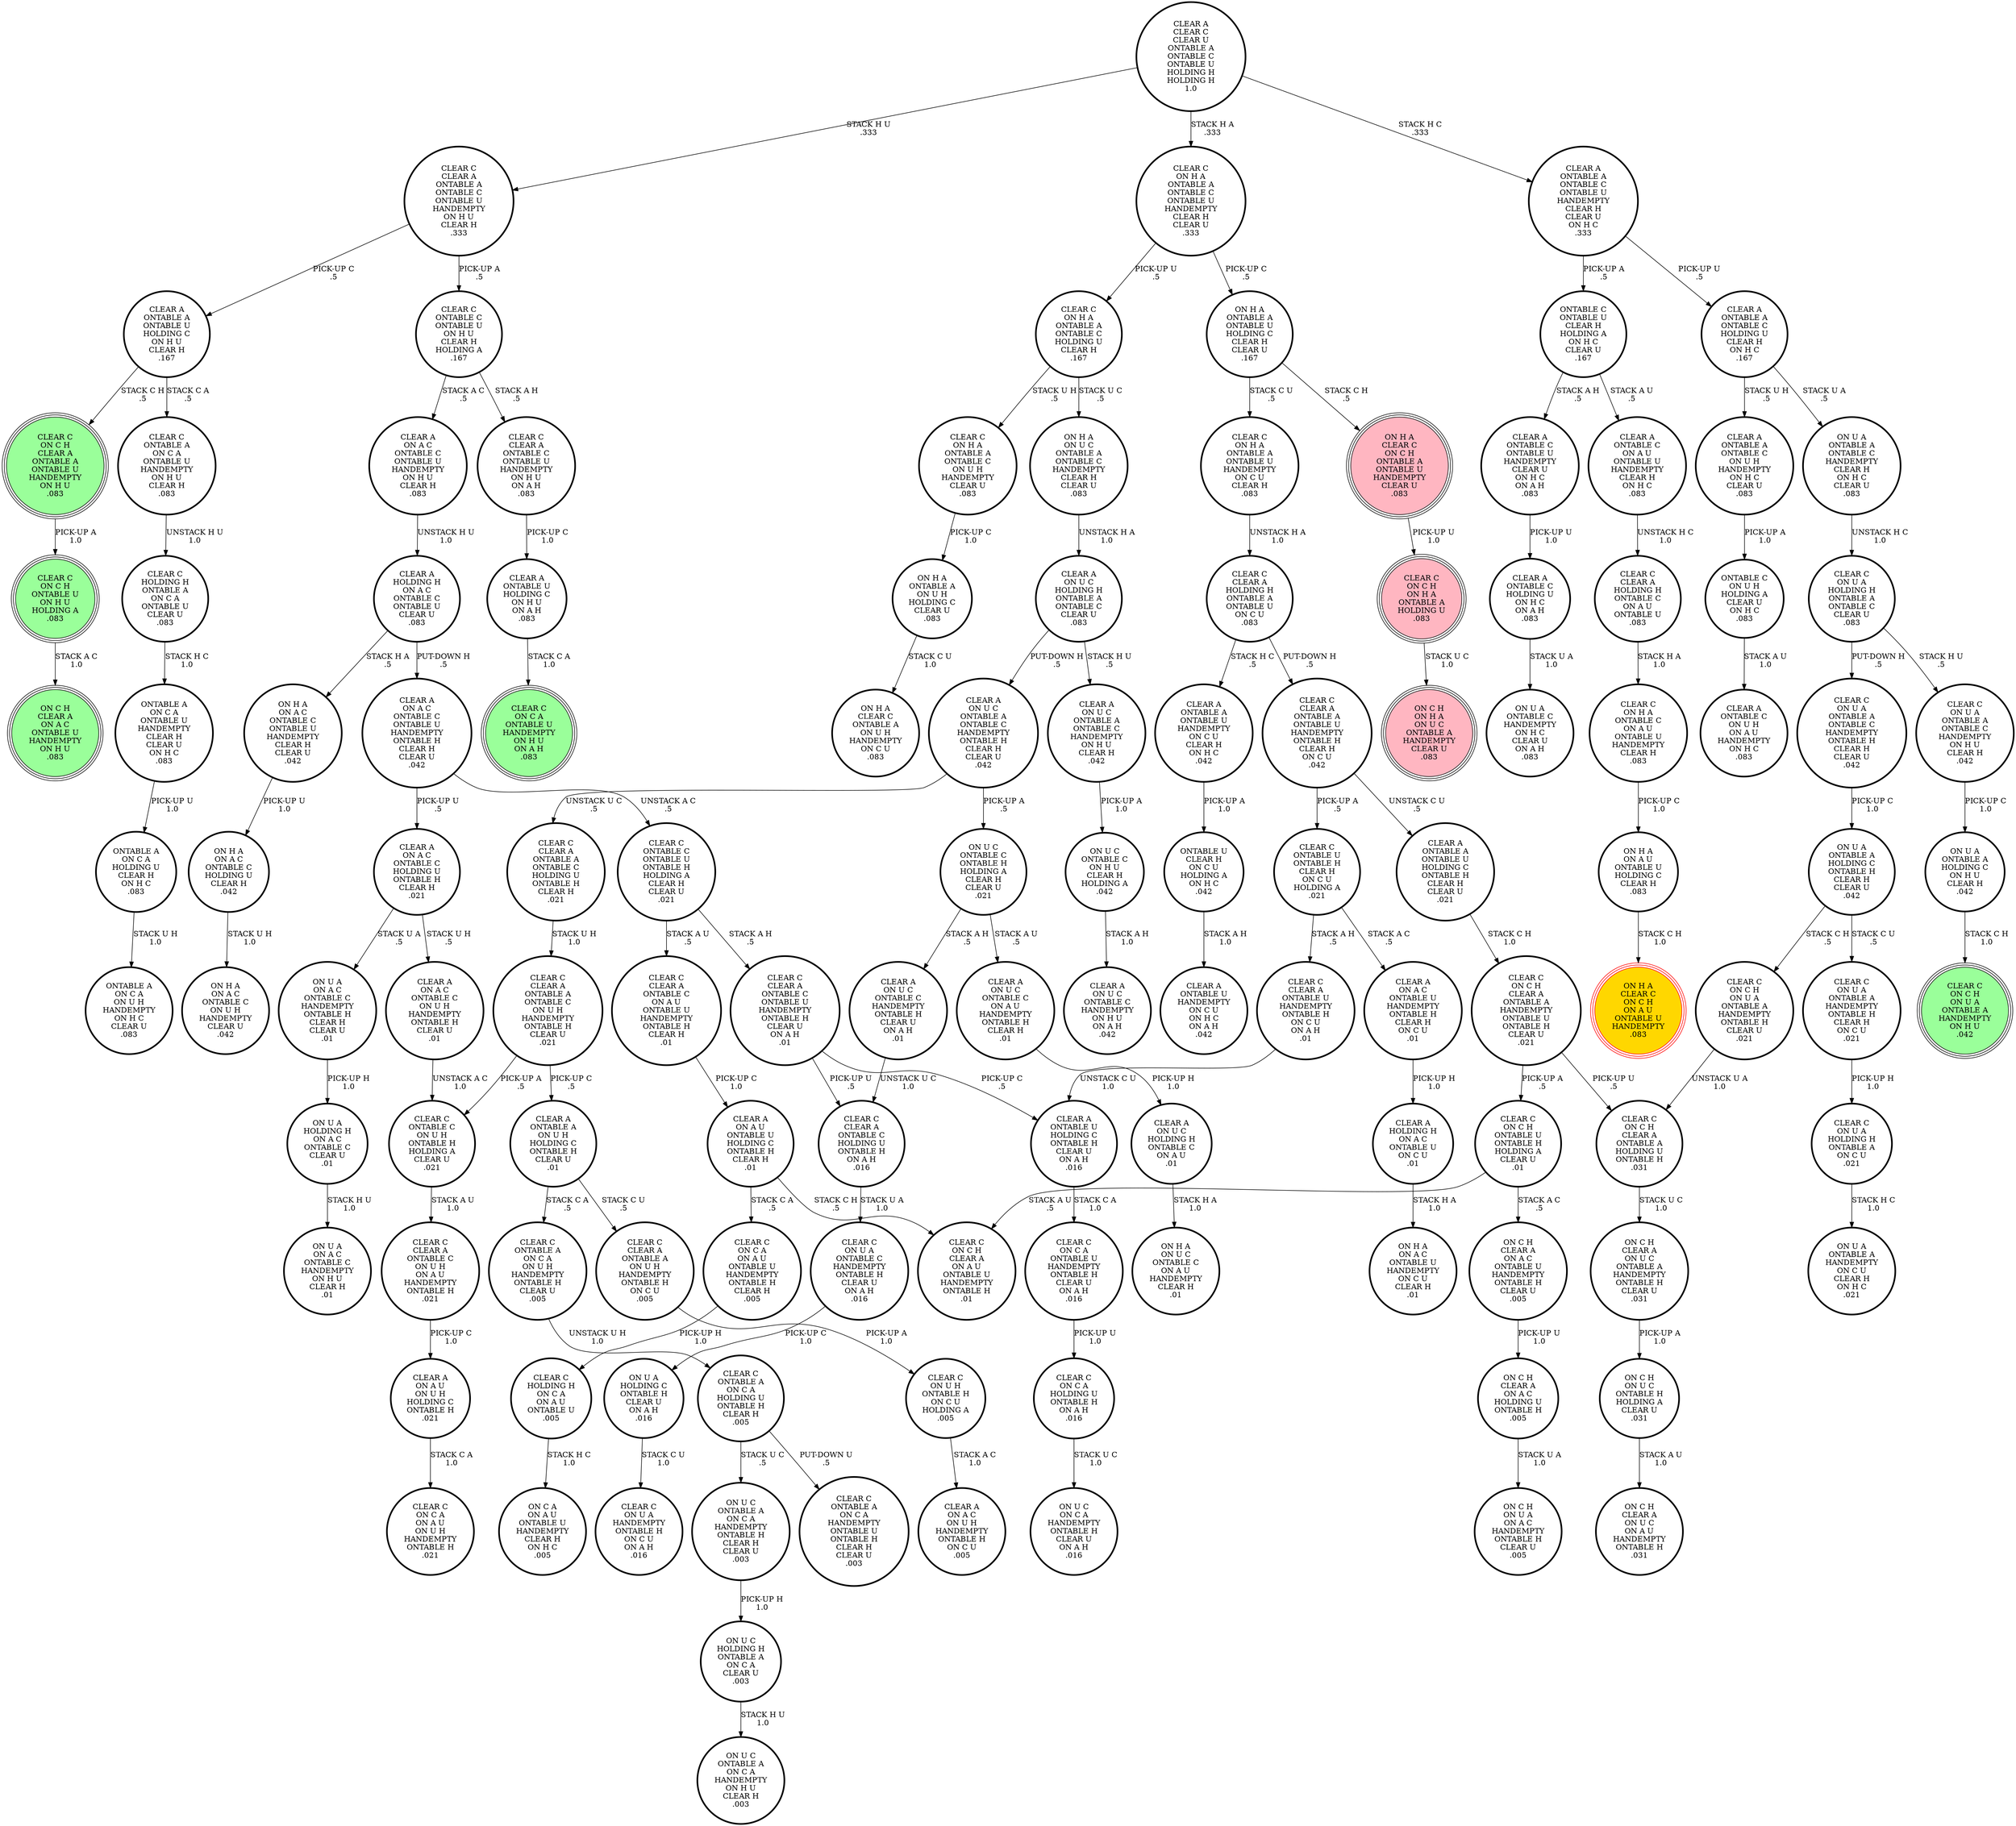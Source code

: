 digraph {
"ONTABLE A\nON C A\nHOLDING U\nCLEAR H\nON H C\n.083\n" -> "ONTABLE A\nON C A\nON U H\nHANDEMPTY\nON H C\nCLEAR U\n.083\n"[label="STACK U H\n1.0\n"];
"CLEAR C\nON H A\nONTABLE C\nON A U\nONTABLE U\nHANDEMPTY\nCLEAR H\n.083\n" -> "ON H A\nON A U\nONTABLE U\nHOLDING C\nCLEAR H\n.083\n"[label="PICK-UP C\n1.0\n"];
"CLEAR C\nCLEAR A\nONTABLE C\nON U H\nON A U\nHANDEMPTY\nONTABLE H\n.021\n" -> "CLEAR A\nON A U\nON U H\nHOLDING C\nONTABLE H\n.021\n"[label="PICK-UP C\n1.0\n"];
"ON H A\nON A U\nONTABLE U\nHOLDING C\nCLEAR H\n.083\n" -> "ON H A\nCLEAR C\nON C H\nON A U\nONTABLE U\nHANDEMPTY\n.083\n"[label="STACK C H\n1.0\n"];
"ON C H\nCLEAR A\nON A C\nHOLDING U\nONTABLE H\n.005\n" -> "ON C H\nON U A\nON A C\nHANDEMPTY\nONTABLE H\nCLEAR U\n.005\n"[label="STACK U A\n1.0\n"];
"CLEAR C\nONTABLE C\nON U H\nONTABLE H\nHOLDING A\nCLEAR U\n.021\n" -> "CLEAR C\nCLEAR A\nONTABLE C\nON U H\nON A U\nHANDEMPTY\nONTABLE H\n.021\n"[label="STACK A U\n1.0\n"];
"CLEAR C\nON C H\nON U A\nONTABLE A\nHANDEMPTY\nONTABLE H\nCLEAR U\n.021\n" -> "CLEAR C\nON C H\nCLEAR A\nONTABLE A\nHOLDING U\nONTABLE H\n.031\n"[label="UNSTACK U A\n1.0\n"];
"CLEAR A\nON U C\nONTABLE C\nHANDEMPTY\nONTABLE H\nCLEAR U\nON A H\n.01\n" -> "CLEAR C\nCLEAR A\nONTABLE C\nHOLDING U\nONTABLE H\nON A H\n.016\n"[label="UNSTACK U C\n1.0\n"];
"CLEAR C\nON H A\nONTABLE A\nONTABLE U\nHANDEMPTY\nON C U\nCLEAR H\n.083\n" -> "CLEAR C\nCLEAR A\nHOLDING H\nONTABLE A\nONTABLE U\nON C U\n.083\n"[label="UNSTACK H A\n1.0\n"];
"CLEAR C\nCLEAR A\nONTABLE C\nONTABLE U\nHANDEMPTY\nONTABLE H\nCLEAR U\nON A H\n.01\n" -> "CLEAR C\nCLEAR A\nONTABLE C\nHOLDING U\nONTABLE H\nON A H\n.016\n"[label="PICK-UP U\n.5\n"];
"CLEAR C\nCLEAR A\nONTABLE C\nONTABLE U\nHANDEMPTY\nONTABLE H\nCLEAR U\nON A H\n.01\n" -> "CLEAR A\nONTABLE U\nHOLDING C\nONTABLE H\nCLEAR U\nON A H\n.016\n"[label="PICK-UP C\n.5\n"];
"ON U A\nON A C\nONTABLE C\nHANDEMPTY\nONTABLE H\nCLEAR H\nCLEAR U\n.01\n" -> "ON U A\nHOLDING H\nON A C\nONTABLE C\nCLEAR U\n.01\n"[label="PICK-UP H\n1.0\n"];
"CLEAR C\nON C H\nCLEAR A\nONTABLE A\nONTABLE U\nHANDEMPTY\nON H U\n.083\n" -> "CLEAR C\nON C H\nONTABLE U\nON H U\nHOLDING A\n.083\n"[label="PICK-UP A\n1.0\n"];
"ON U A\nHOLDING C\nONTABLE H\nCLEAR U\nON A H\n.016\n" -> "CLEAR C\nON U A\nHANDEMPTY\nONTABLE H\nON C U\nON A H\n.016\n"[label="STACK C U\n1.0\n"];
"CLEAR C\nON C H\nONTABLE U\nON H U\nHOLDING A\n.083\n" -> "ON C H\nCLEAR A\nON A C\nONTABLE U\nHANDEMPTY\nON H U\n.083\n"[label="STACK A C\n1.0\n"];
"CLEAR C\nONTABLE U\nONTABLE H\nCLEAR H\nON C U\nHOLDING A\n.021\n" -> "CLEAR C\nCLEAR A\nONTABLE U\nHANDEMPTY\nONTABLE H\nON C U\nON A H\n.01\n"[label="STACK A H\n.5\n"];
"CLEAR C\nONTABLE U\nONTABLE H\nCLEAR H\nON C U\nHOLDING A\n.021\n" -> "CLEAR A\nON A C\nONTABLE U\nHANDEMPTY\nONTABLE H\nCLEAR H\nON C U\n.01\n"[label="STACK A C\n.5\n"];
"ON H A\nON A C\nONTABLE C\nHOLDING U\nCLEAR H\n.042\n" -> "ON H A\nON A C\nONTABLE C\nON U H\nHANDEMPTY\nCLEAR U\n.042\n"[label="STACK U H\n1.0\n"];
"CLEAR C\nON H A\nONTABLE A\nONTABLE C\nON U H\nHANDEMPTY\nCLEAR U\n.083\n" -> "ON H A\nONTABLE A\nON U H\nHOLDING C\nCLEAR U\n.083\n"[label="PICK-UP C\n1.0\n"];
"CLEAR A\nON A U\nONTABLE U\nHOLDING C\nONTABLE H\nCLEAR H\n.01\n" -> "CLEAR C\nON C A\nON A U\nONTABLE U\nHANDEMPTY\nONTABLE H\nCLEAR H\n.005\n"[label="STACK C A\n.5\n"];
"CLEAR A\nON A U\nONTABLE U\nHOLDING C\nONTABLE H\nCLEAR H\n.01\n" -> "CLEAR C\nON C H\nCLEAR A\nON A U\nONTABLE U\nHANDEMPTY\nONTABLE H\n.01\n"[label="STACK C H\n.5\n"];
"CLEAR A\nON U C\nHOLDING H\nONTABLE C\nON A U\n.01\n" -> "ON H A\nON U C\nONTABLE C\nON A U\nHANDEMPTY\nCLEAR H\n.01\n"[label="STACK H A\n1.0\n"];
"CLEAR A\nONTABLE C\nONTABLE U\nHANDEMPTY\nCLEAR U\nON H C\nON A H\n.083\n" -> "CLEAR A\nONTABLE C\nHOLDING U\nON H C\nON A H\n.083\n"[label="PICK-UP U\n1.0\n"];
"CLEAR C\nONTABLE A\nON C A\nHOLDING U\nONTABLE H\nCLEAR H\n.005\n" -> "ON U C\nONTABLE A\nON C A\nHANDEMPTY\nONTABLE H\nCLEAR H\nCLEAR U\n.003\n"[label="STACK U C\n.5\n"];
"CLEAR C\nONTABLE A\nON C A\nHOLDING U\nONTABLE H\nCLEAR H\n.005\n" -> "CLEAR C\nONTABLE A\nON C A\nHANDEMPTY\nONTABLE U\nONTABLE H\nCLEAR H\nCLEAR U\n.003\n"[label="PUT-DOWN U\n.5\n"];
"ON U A\nONTABLE A\nHOLDING C\nONTABLE H\nCLEAR H\nCLEAR U\n.042\n" -> "CLEAR C\nON U A\nONTABLE A\nHANDEMPTY\nONTABLE H\nCLEAR H\nON C U\n.021\n"[label="STACK C U\n.5\n"];
"ON U A\nONTABLE A\nHOLDING C\nONTABLE H\nCLEAR H\nCLEAR U\n.042\n" -> "CLEAR C\nON C H\nON U A\nONTABLE A\nHANDEMPTY\nONTABLE H\nCLEAR U\n.021\n"[label="STACK C H\n.5\n"];
"CLEAR C\nON C H\nONTABLE U\nONTABLE H\nHOLDING A\nCLEAR U\n.01\n" -> "ON C H\nCLEAR A\nON A C\nONTABLE U\nHANDEMPTY\nONTABLE H\nCLEAR U\n.005\n"[label="STACK A C\n.5\n"];
"CLEAR C\nON C H\nONTABLE U\nONTABLE H\nHOLDING A\nCLEAR U\n.01\n" -> "CLEAR C\nON C H\nCLEAR A\nON A U\nONTABLE U\nHANDEMPTY\nONTABLE H\n.01\n"[label="STACK A U\n.5\n"];
"CLEAR C\nCLEAR A\nONTABLE A\nONTABLE C\nON U H\nHANDEMPTY\nONTABLE H\nCLEAR U\n.021\n" -> "CLEAR C\nONTABLE C\nON U H\nONTABLE H\nHOLDING A\nCLEAR U\n.021\n"[label="PICK-UP A\n.5\n"];
"CLEAR C\nCLEAR A\nONTABLE A\nONTABLE C\nON U H\nHANDEMPTY\nONTABLE H\nCLEAR U\n.021\n" -> "CLEAR A\nONTABLE A\nON U H\nHOLDING C\nONTABLE H\nCLEAR U\n.01\n"[label="PICK-UP C\n.5\n"];
"CLEAR C\nCLEAR A\nONTABLE U\nHANDEMPTY\nONTABLE H\nON C U\nON A H\n.01\n" -> "CLEAR A\nONTABLE U\nHOLDING C\nONTABLE H\nCLEAR U\nON A H\n.016\n"[label="UNSTACK C U\n1.0\n"];
"CLEAR C\nCLEAR A\nHOLDING H\nONTABLE A\nONTABLE U\nON C U\n.083\n" -> "CLEAR A\nONTABLE A\nONTABLE U\nHANDEMPTY\nON C U\nCLEAR H\nON H C\n.042\n"[label="STACK H C\n.5\n"];
"CLEAR C\nCLEAR A\nHOLDING H\nONTABLE A\nONTABLE U\nON C U\n.083\n" -> "CLEAR C\nCLEAR A\nONTABLE A\nONTABLE U\nHANDEMPTY\nONTABLE H\nCLEAR H\nON C U\n.042\n"[label="PUT-DOWN H\n.5\n"];
"CLEAR A\nHOLDING H\nON A C\nONTABLE C\nONTABLE U\nCLEAR U\n.083\n" -> "ON H A\nON A C\nONTABLE C\nONTABLE U\nHANDEMPTY\nCLEAR H\nCLEAR U\n.042\n"[label="STACK H A\n.5\n"];
"CLEAR A\nHOLDING H\nON A C\nONTABLE C\nONTABLE U\nCLEAR U\n.083\n" -> "CLEAR A\nON A C\nONTABLE C\nONTABLE U\nHANDEMPTY\nONTABLE H\nCLEAR H\nCLEAR U\n.042\n"[label="PUT-DOWN H\n.5\n"];
"CLEAR A\nON U C\nONTABLE A\nONTABLE C\nHANDEMPTY\nONTABLE H\nCLEAR H\nCLEAR U\n.042\n" -> "ON U C\nONTABLE C\nONTABLE H\nHOLDING A\nCLEAR H\nCLEAR U\n.021\n"[label="PICK-UP A\n.5\n"];
"CLEAR A\nON U C\nONTABLE A\nONTABLE C\nHANDEMPTY\nONTABLE H\nCLEAR H\nCLEAR U\n.042\n" -> "CLEAR C\nCLEAR A\nONTABLE A\nONTABLE C\nHOLDING U\nONTABLE H\nCLEAR H\n.021\n"[label="UNSTACK U C\n.5\n"];
"CLEAR C\nONTABLE C\nONTABLE U\nONTABLE H\nHOLDING A\nCLEAR H\nCLEAR U\n.021\n" -> "CLEAR C\nCLEAR A\nONTABLE C\nON A U\nONTABLE U\nHANDEMPTY\nONTABLE H\nCLEAR H\n.01\n"[label="STACK A U\n.5\n"];
"CLEAR C\nONTABLE C\nONTABLE U\nONTABLE H\nHOLDING A\nCLEAR H\nCLEAR U\n.021\n" -> "CLEAR C\nCLEAR A\nONTABLE C\nONTABLE U\nHANDEMPTY\nONTABLE H\nCLEAR U\nON A H\n.01\n"[label="STACK A H\n.5\n"];
"CLEAR C\nCLEAR A\nONTABLE A\nONTABLE C\nONTABLE U\nHANDEMPTY\nON H U\nCLEAR H\n.333\n" -> "CLEAR A\nONTABLE A\nONTABLE U\nHOLDING C\nON H U\nCLEAR H\n.167\n"[label="PICK-UP C\n.5\n"];
"CLEAR C\nCLEAR A\nONTABLE A\nONTABLE C\nONTABLE U\nHANDEMPTY\nON H U\nCLEAR H\n.333\n" -> "CLEAR C\nONTABLE C\nONTABLE U\nON H U\nCLEAR H\nHOLDING A\n.167\n"[label="PICK-UP A\n.5\n"];
"CLEAR A\nON A C\nONTABLE C\nHOLDING U\nONTABLE H\nCLEAR H\n.021\n" -> "CLEAR A\nON A C\nONTABLE C\nON U H\nHANDEMPTY\nONTABLE H\nCLEAR U\n.01\n"[label="STACK U H\n.5\n"];
"CLEAR A\nON A C\nONTABLE C\nHOLDING U\nONTABLE H\nCLEAR H\n.021\n" -> "ON U A\nON A C\nONTABLE C\nHANDEMPTY\nONTABLE H\nCLEAR H\nCLEAR U\n.01\n"[label="STACK U A\n.5\n"];
"CLEAR A\nONTABLE A\nONTABLE C\nON U H\nHANDEMPTY\nON H C\nCLEAR U\n.083\n" -> "ONTABLE C\nON U H\nHOLDING A\nCLEAR U\nON H C\n.083\n"[label="PICK-UP A\n1.0\n"];
"CLEAR C\nHOLDING H\nON C A\nON A U\nONTABLE U\n.005\n" -> "ON C A\nON A U\nONTABLE U\nHANDEMPTY\nCLEAR H\nON H C\n.005\n"[label="STACK H C\n1.0\n"];
"ONTABLE C\nON U H\nHOLDING A\nCLEAR U\nON H C\n.083\n" -> "CLEAR A\nONTABLE C\nON U H\nON A U\nHANDEMPTY\nON H C\n.083\n"[label="STACK A U\n1.0\n"];
"ON U C\nONTABLE C\nON H U\nCLEAR H\nHOLDING A\n.042\n" -> "CLEAR A\nON U C\nONTABLE C\nHANDEMPTY\nON H U\nON A H\n.042\n"[label="STACK A H\n1.0\n"];
"CLEAR A\nON U C\nHOLDING H\nONTABLE A\nONTABLE C\nCLEAR U\n.083\n" -> "CLEAR A\nON U C\nONTABLE A\nONTABLE C\nHANDEMPTY\nONTABLE H\nCLEAR H\nCLEAR U\n.042\n"[label="PUT-DOWN H\n.5\n"];
"CLEAR A\nON U C\nHOLDING H\nONTABLE A\nONTABLE C\nCLEAR U\n.083\n" -> "CLEAR A\nON U C\nONTABLE A\nONTABLE C\nHANDEMPTY\nON H U\nCLEAR H\n.042\n"[label="STACK H U\n.5\n"];
"CLEAR C\nON U A\nONTABLE A\nONTABLE C\nHANDEMPTY\nON H U\nCLEAR H\n.042\n" -> "ON U A\nONTABLE A\nHOLDING C\nON H U\nCLEAR H\n.042\n"[label="PICK-UP C\n1.0\n"];
"ON U C\nONTABLE C\nONTABLE H\nHOLDING A\nCLEAR H\nCLEAR U\n.021\n" -> "CLEAR A\nON U C\nONTABLE C\nHANDEMPTY\nONTABLE H\nCLEAR U\nON A H\n.01\n"[label="STACK A H\n.5\n"];
"ON U C\nONTABLE C\nONTABLE H\nHOLDING A\nCLEAR H\nCLEAR U\n.021\n" -> "CLEAR A\nON U C\nONTABLE C\nON A U\nHANDEMPTY\nONTABLE H\nCLEAR H\n.01\n"[label="STACK A U\n.5\n"];
"CLEAR C\nON C H\nCLEAR A\nONTABLE A\nHOLDING U\nONTABLE H\n.031\n" -> "ON C H\nCLEAR A\nON U C\nONTABLE A\nHANDEMPTY\nONTABLE H\nCLEAR U\n.031\n"[label="STACK U C\n1.0\n"];
"ON H A\nONTABLE A\nON U H\nHOLDING C\nCLEAR U\n.083\n" -> "ON H A\nCLEAR C\nONTABLE A\nON U H\nHANDEMPTY\nON C U\n.083\n"[label="STACK C U\n1.0\n"];
"CLEAR A\nON A U\nON U H\nHOLDING C\nONTABLE H\n.021\n" -> "CLEAR C\nON C A\nON A U\nON U H\nHANDEMPTY\nONTABLE H\n.021\n"[label="STACK C A\n1.0\n"];
"ON C H\nCLEAR A\nON A C\nONTABLE U\nHANDEMPTY\nONTABLE H\nCLEAR U\n.005\n" -> "ON C H\nCLEAR A\nON A C\nHOLDING U\nONTABLE H\n.005\n"[label="PICK-UP U\n1.0\n"];
"CLEAR A\nONTABLE A\nON U H\nHOLDING C\nONTABLE H\nCLEAR U\n.01\n" -> "CLEAR C\nCLEAR A\nONTABLE A\nON U H\nHANDEMPTY\nONTABLE H\nON C U\n.005\n"[label="STACK C U\n.5\n"];
"CLEAR A\nONTABLE A\nON U H\nHOLDING C\nONTABLE H\nCLEAR U\n.01\n" -> "CLEAR C\nONTABLE A\nON C A\nON U H\nHANDEMPTY\nONTABLE H\nCLEAR U\n.005\n"[label="STACK C A\n.5\n"];
"ON H A\nCLEAR C\nON C H\nONTABLE A\nONTABLE U\nHANDEMPTY\nCLEAR U\n.083\n" -> "CLEAR C\nON C H\nON H A\nONTABLE A\nHOLDING U\n.083\n"[label="PICK-UP U\n1.0\n"];
"CLEAR C\nON U A\nHOLDING H\nONTABLE A\nON C U\n.021\n" -> "ON U A\nONTABLE A\nHANDEMPTY\nON C U\nCLEAR H\nON H C\n.021\n"[label="STACK H C\n1.0\n"];
"ONTABLE A\nON C A\nONTABLE U\nHANDEMPTY\nCLEAR H\nCLEAR U\nON H C\n.083\n" -> "ONTABLE A\nON C A\nHOLDING U\nCLEAR H\nON H C\n.083\n"[label="PICK-UP U\n1.0\n"];
"ON C H\nCLEAR A\nON U C\nONTABLE A\nHANDEMPTY\nONTABLE H\nCLEAR U\n.031\n" -> "ON C H\nON U C\nONTABLE H\nHOLDING A\nCLEAR U\n.031\n"[label="PICK-UP A\n1.0\n"];
"CLEAR A\nON A C\nONTABLE C\nONTABLE U\nHANDEMPTY\nON H U\nCLEAR H\n.083\n" -> "CLEAR A\nHOLDING H\nON A C\nONTABLE C\nONTABLE U\nCLEAR U\n.083\n"[label="UNSTACK H U\n1.0\n"];
"CLEAR C\nON C A\nHOLDING U\nONTABLE H\nON A H\n.016\n" -> "ON U C\nON C A\nHANDEMPTY\nONTABLE H\nCLEAR U\nON A H\n.016\n"[label="STACK U C\n1.0\n"];
"CLEAR A\nONTABLE A\nONTABLE U\nHOLDING C\nONTABLE H\nCLEAR H\nCLEAR U\n.021\n" -> "CLEAR C\nON C H\nCLEAR A\nONTABLE A\nHANDEMPTY\nONTABLE U\nONTABLE H\nCLEAR U\n.021\n"[label="STACK C H\n1.0\n"];
"CLEAR C\nONTABLE A\nON C A\nON U H\nHANDEMPTY\nONTABLE H\nCLEAR U\n.005\n" -> "CLEAR C\nONTABLE A\nON C A\nHOLDING U\nONTABLE H\nCLEAR H\n.005\n"[label="UNSTACK U H\n1.0\n"];
"CLEAR C\nON H A\nONTABLE A\nONTABLE C\nONTABLE U\nHANDEMPTY\nCLEAR H\nCLEAR U\n.333\n" -> "CLEAR C\nON H A\nONTABLE A\nONTABLE C\nHOLDING U\nCLEAR H\n.167\n"[label="PICK-UP U\n.5\n"];
"CLEAR C\nON H A\nONTABLE A\nONTABLE C\nONTABLE U\nHANDEMPTY\nCLEAR H\nCLEAR U\n.333\n" -> "ON H A\nONTABLE A\nONTABLE U\nHOLDING C\nCLEAR H\nCLEAR U\n.167\n"[label="PICK-UP C\n.5\n"];
"CLEAR C\nCLEAR A\nONTABLE A\nONTABLE C\nHOLDING U\nONTABLE H\nCLEAR H\n.021\n" -> "CLEAR C\nCLEAR A\nONTABLE A\nONTABLE C\nON U H\nHANDEMPTY\nONTABLE H\nCLEAR U\n.021\n"[label="STACK U H\n1.0\n"];
"CLEAR C\nON C H\nON H A\nONTABLE A\nHOLDING U\n.083\n" -> "ON C H\nON H A\nON U C\nONTABLE A\nHANDEMPTY\nCLEAR U\n.083\n"[label="STACK U C\n1.0\n"];
"ON U A\nONTABLE A\nONTABLE C\nHANDEMPTY\nCLEAR H\nON H C\nCLEAR U\n.083\n" -> "CLEAR C\nON U A\nHOLDING H\nONTABLE A\nONTABLE C\nCLEAR U\n.083\n"[label="UNSTACK H C\n1.0\n"];
"CLEAR A\nONTABLE C\nHOLDING U\nON H C\nON A H\n.083\n" -> "ON U A\nONTABLE C\nHANDEMPTY\nON H C\nCLEAR U\nON A H\n.083\n"[label="STACK U A\n1.0\n"];
"CLEAR C\nON U A\nONTABLE A\nONTABLE C\nHANDEMPTY\nONTABLE H\nCLEAR H\nCLEAR U\n.042\n" -> "ON U A\nONTABLE A\nHOLDING C\nONTABLE H\nCLEAR H\nCLEAR U\n.042\n"[label="PICK-UP C\n1.0\n"];
"CLEAR A\nON A C\nONTABLE C\nONTABLE U\nHANDEMPTY\nONTABLE H\nCLEAR H\nCLEAR U\n.042\n" -> "CLEAR A\nON A C\nONTABLE C\nHOLDING U\nONTABLE H\nCLEAR H\n.021\n"[label="PICK-UP U\n.5\n"];
"CLEAR A\nON A C\nONTABLE C\nONTABLE U\nHANDEMPTY\nONTABLE H\nCLEAR H\nCLEAR U\n.042\n" -> "CLEAR C\nONTABLE C\nONTABLE U\nONTABLE H\nHOLDING A\nCLEAR H\nCLEAR U\n.021\n"[label="UNSTACK A C\n.5\n"];
"CLEAR C\nHOLDING H\nONTABLE A\nON C A\nONTABLE U\nCLEAR U\n.083\n" -> "ONTABLE A\nON C A\nONTABLE U\nHANDEMPTY\nCLEAR H\nCLEAR U\nON H C\n.083\n"[label="STACK H C\n1.0\n"];
"CLEAR C\nON C H\nCLEAR A\nONTABLE A\nHANDEMPTY\nONTABLE U\nONTABLE H\nCLEAR U\n.021\n" -> "CLEAR C\nON C H\nCLEAR A\nONTABLE A\nHOLDING U\nONTABLE H\n.031\n"[label="PICK-UP U\n.5\n"];
"CLEAR C\nON C H\nCLEAR A\nONTABLE A\nHANDEMPTY\nONTABLE U\nONTABLE H\nCLEAR U\n.021\n" -> "CLEAR C\nON C H\nONTABLE U\nONTABLE H\nHOLDING A\nCLEAR U\n.01\n"[label="PICK-UP A\n.5\n"];
"CLEAR A\nONTABLE U\nHOLDING C\nON H U\nON A H\n.083\n" -> "CLEAR C\nON C A\nONTABLE U\nHANDEMPTY\nON H U\nON A H\n.083\n"[label="STACK C A\n1.0\n"];
"ON H A\nON A C\nONTABLE C\nONTABLE U\nHANDEMPTY\nCLEAR H\nCLEAR U\n.042\n" -> "ON H A\nON A C\nONTABLE C\nHOLDING U\nCLEAR H\n.042\n"[label="PICK-UP U\n1.0\n"];
"CLEAR C\nCLEAR A\nHOLDING H\nONTABLE C\nON A U\nONTABLE U\n.083\n" -> "CLEAR C\nON H A\nONTABLE C\nON A U\nONTABLE U\nHANDEMPTY\nCLEAR H\n.083\n"[label="STACK H A\n1.0\n"];
"CLEAR A\nONTABLE A\nONTABLE C\nONTABLE U\nHANDEMPTY\nCLEAR H\nCLEAR U\nON H C\n.333\n" -> "ONTABLE C\nONTABLE U\nCLEAR H\nHOLDING A\nON H C\nCLEAR U\n.167\n"[label="PICK-UP A\n.5\n"];
"CLEAR A\nONTABLE A\nONTABLE C\nONTABLE U\nHANDEMPTY\nCLEAR H\nCLEAR U\nON H C\n.333\n" -> "CLEAR A\nONTABLE A\nONTABLE C\nHOLDING U\nCLEAR H\nON H C\n.167\n"[label="PICK-UP U\n.5\n"];
"CLEAR C\nCLEAR A\nONTABLE A\nON U H\nHANDEMPTY\nONTABLE H\nON C U\n.005\n" -> "CLEAR C\nON U H\nONTABLE H\nON C U\nHOLDING A\n.005\n"[label="PICK-UP A\n1.0\n"];
"ONTABLE C\nONTABLE U\nCLEAR H\nHOLDING A\nON H C\nCLEAR U\n.167\n" -> "CLEAR A\nONTABLE C\nON A U\nONTABLE U\nHANDEMPTY\nCLEAR H\nON H C\n.083\n"[label="STACK A U\n.5\n"];
"ONTABLE C\nONTABLE U\nCLEAR H\nHOLDING A\nON H C\nCLEAR U\n.167\n" -> "CLEAR A\nONTABLE C\nONTABLE U\nHANDEMPTY\nCLEAR U\nON H C\nON A H\n.083\n"[label="STACK A H\n.5\n"];
"CLEAR C\nONTABLE C\nONTABLE U\nON H U\nCLEAR H\nHOLDING A\n.167\n" -> "CLEAR A\nON A C\nONTABLE C\nONTABLE U\nHANDEMPTY\nON H U\nCLEAR H\n.083\n"[label="STACK A C\n.5\n"];
"CLEAR C\nONTABLE C\nONTABLE U\nON H U\nCLEAR H\nHOLDING A\n.167\n" -> "CLEAR C\nCLEAR A\nONTABLE C\nONTABLE U\nHANDEMPTY\nON H U\nON A H\n.083\n"[label="STACK A H\n.5\n"];
"CLEAR C\nON C A\nON A U\nONTABLE U\nHANDEMPTY\nONTABLE H\nCLEAR H\n.005\n" -> "CLEAR C\nHOLDING H\nON C A\nON A U\nONTABLE U\n.005\n"[label="PICK-UP H\n1.0\n"];
"CLEAR A\nON U C\nONTABLE A\nONTABLE C\nHANDEMPTY\nON H U\nCLEAR H\n.042\n" -> "ON U C\nONTABLE C\nON H U\nCLEAR H\nHOLDING A\n.042\n"[label="PICK-UP A\n1.0\n"];
"ON U A\nONTABLE A\nHOLDING C\nON H U\nCLEAR H\n.042\n" -> "CLEAR C\nON C H\nON U A\nONTABLE A\nHANDEMPTY\nON H U\n.042\n"[label="STACK C H\n1.0\n"];
"CLEAR A\nONTABLE A\nONTABLE U\nHANDEMPTY\nON C U\nCLEAR H\nON H C\n.042\n" -> "ONTABLE U\nCLEAR H\nON C U\nHOLDING A\nON H C\n.042\n"[label="PICK-UP A\n1.0\n"];
"ON H A\nONTABLE A\nONTABLE U\nHOLDING C\nCLEAR H\nCLEAR U\n.167\n" -> "CLEAR C\nON H A\nONTABLE A\nONTABLE U\nHANDEMPTY\nON C U\nCLEAR H\n.083\n"[label="STACK C U\n.5\n"];
"ON H A\nONTABLE A\nONTABLE U\nHOLDING C\nCLEAR H\nCLEAR U\n.167\n" -> "ON H A\nCLEAR C\nON C H\nONTABLE A\nONTABLE U\nHANDEMPTY\nCLEAR U\n.083\n"[label="STACK C H\n.5\n"];
"CLEAR C\nON U A\nONTABLE C\nHANDEMPTY\nONTABLE H\nCLEAR U\nON A H\n.016\n" -> "ON U A\nHOLDING C\nONTABLE H\nCLEAR U\nON A H\n.016\n"[label="PICK-UP C\n1.0\n"];
"CLEAR A\nCLEAR C\nCLEAR U\nONTABLE A\nONTABLE C\nONTABLE U\nHOLDING H\nHOLDING H\n1.0\n" -> "CLEAR A\nONTABLE A\nONTABLE C\nONTABLE U\nHANDEMPTY\nCLEAR H\nCLEAR U\nON H C\n.333\n"[label="STACK H C\n.333\n"];
"CLEAR A\nCLEAR C\nCLEAR U\nONTABLE A\nONTABLE C\nONTABLE U\nHOLDING H\nHOLDING H\n1.0\n" -> "CLEAR C\nCLEAR A\nONTABLE A\nONTABLE C\nONTABLE U\nHANDEMPTY\nON H U\nCLEAR H\n.333\n"[label="STACK H U\n.333\n"];
"CLEAR A\nCLEAR C\nCLEAR U\nONTABLE A\nONTABLE C\nONTABLE U\nHOLDING H\nHOLDING H\n1.0\n" -> "CLEAR C\nON H A\nONTABLE A\nONTABLE C\nONTABLE U\nHANDEMPTY\nCLEAR H\nCLEAR U\n.333\n"[label="STACK H A\n.333\n"];
"CLEAR C\nCLEAR A\nONTABLE C\nONTABLE U\nHANDEMPTY\nON H U\nON A H\n.083\n" -> "CLEAR A\nONTABLE U\nHOLDING C\nON H U\nON A H\n.083\n"[label="PICK-UP C\n1.0\n"];
"CLEAR C\nCLEAR A\nONTABLE A\nONTABLE U\nHANDEMPTY\nONTABLE H\nCLEAR H\nON C U\n.042\n" -> "CLEAR C\nONTABLE U\nONTABLE H\nCLEAR H\nON C U\nHOLDING A\n.021\n"[label="PICK-UP A\n.5\n"];
"CLEAR C\nCLEAR A\nONTABLE A\nONTABLE U\nHANDEMPTY\nONTABLE H\nCLEAR H\nON C U\n.042\n" -> "CLEAR A\nONTABLE A\nONTABLE U\nHOLDING C\nONTABLE H\nCLEAR H\nCLEAR U\n.021\n"[label="UNSTACK C U\n.5\n"];
"ON C H\nON U C\nONTABLE H\nHOLDING A\nCLEAR U\n.031\n" -> "ON C H\nCLEAR A\nON U C\nON A U\nHANDEMPTY\nONTABLE H\n.031\n"[label="STACK A U\n1.0\n"];
"ONTABLE U\nCLEAR H\nON C U\nHOLDING A\nON H C\n.042\n" -> "CLEAR A\nONTABLE U\nHANDEMPTY\nON C U\nON H C\nON A H\n.042\n"[label="STACK A H\n1.0\n"];
"CLEAR A\nHOLDING H\nON A C\nONTABLE U\nON C U\n.01\n" -> "ON H A\nON A C\nONTABLE U\nHANDEMPTY\nON C U\nCLEAR H\n.01\n"[label="STACK H A\n1.0\n"];
"CLEAR A\nONTABLE A\nONTABLE C\nHOLDING U\nCLEAR H\nON H C\n.167\n" -> "ON U A\nONTABLE A\nONTABLE C\nHANDEMPTY\nCLEAR H\nON H C\nCLEAR U\n.083\n"[label="STACK U A\n.5\n"];
"CLEAR A\nONTABLE A\nONTABLE C\nHOLDING U\nCLEAR H\nON H C\n.167\n" -> "CLEAR A\nONTABLE A\nONTABLE C\nON U H\nHANDEMPTY\nON H C\nCLEAR U\n.083\n"[label="STACK U H\n.5\n"];
"ON U A\nHOLDING H\nON A C\nONTABLE C\nCLEAR U\n.01\n" -> "ON U A\nON A C\nONTABLE C\nHANDEMPTY\nON H U\nCLEAR H\n.01\n"[label="STACK H U\n1.0\n"];
"CLEAR A\nONTABLE U\nHOLDING C\nONTABLE H\nCLEAR U\nON A H\n.016\n" -> "CLEAR C\nON C A\nONTABLE U\nHANDEMPTY\nONTABLE H\nCLEAR U\nON A H\n.016\n"[label="STACK C A\n1.0\n"];
"CLEAR A\nON A C\nONTABLE U\nHANDEMPTY\nONTABLE H\nCLEAR H\nON C U\n.01\n" -> "CLEAR A\nHOLDING H\nON A C\nONTABLE U\nON C U\n.01\n"[label="PICK-UP H\n1.0\n"];
"CLEAR C\nON H A\nONTABLE A\nONTABLE C\nHOLDING U\nCLEAR H\n.167\n" -> "CLEAR C\nON H A\nONTABLE A\nONTABLE C\nON U H\nHANDEMPTY\nCLEAR U\n.083\n"[label="STACK U H\n.5\n"];
"CLEAR C\nON H A\nONTABLE A\nONTABLE C\nHOLDING U\nCLEAR H\n.167\n" -> "ON H A\nON U C\nONTABLE A\nONTABLE C\nHANDEMPTY\nCLEAR H\nCLEAR U\n.083\n"[label="STACK U C\n.5\n"];
"ON U C\nONTABLE A\nON C A\nHANDEMPTY\nONTABLE H\nCLEAR H\nCLEAR U\n.003\n" -> "ON U C\nHOLDING H\nONTABLE A\nON C A\nCLEAR U\n.003\n"[label="PICK-UP H\n1.0\n"];
"CLEAR C\nON U A\nONTABLE A\nHANDEMPTY\nONTABLE H\nCLEAR H\nON C U\n.021\n" -> "CLEAR C\nON U A\nHOLDING H\nONTABLE A\nON C U\n.021\n"[label="PICK-UP H\n1.0\n"];
"CLEAR C\nCLEAR A\nONTABLE C\nHOLDING U\nONTABLE H\nON A H\n.016\n" -> "CLEAR C\nON U A\nONTABLE C\nHANDEMPTY\nONTABLE H\nCLEAR U\nON A H\n.016\n"[label="STACK U A\n1.0\n"];
"CLEAR A\nONTABLE A\nONTABLE U\nHOLDING C\nON H U\nCLEAR H\n.167\n" -> "CLEAR C\nON C H\nCLEAR A\nONTABLE A\nONTABLE U\nHANDEMPTY\nON H U\n.083\n"[label="STACK C H\n.5\n"];
"CLEAR A\nONTABLE A\nONTABLE U\nHOLDING C\nON H U\nCLEAR H\n.167\n" -> "CLEAR C\nONTABLE A\nON C A\nONTABLE U\nHANDEMPTY\nON H U\nCLEAR H\n.083\n"[label="STACK C A\n.5\n"];
"CLEAR C\nON C A\nONTABLE U\nHANDEMPTY\nONTABLE H\nCLEAR U\nON A H\n.016\n" -> "CLEAR C\nON C A\nHOLDING U\nONTABLE H\nON A H\n.016\n"[label="PICK-UP U\n1.0\n"];
"CLEAR A\nON U C\nONTABLE C\nON A U\nHANDEMPTY\nONTABLE H\nCLEAR H\n.01\n" -> "CLEAR A\nON U C\nHOLDING H\nONTABLE C\nON A U\n.01\n"[label="PICK-UP H\n1.0\n"];
"CLEAR C\nCLEAR A\nONTABLE C\nON A U\nONTABLE U\nHANDEMPTY\nONTABLE H\nCLEAR H\n.01\n" -> "CLEAR A\nON A U\nONTABLE U\nHOLDING C\nONTABLE H\nCLEAR H\n.01\n"[label="PICK-UP C\n1.0\n"];
"CLEAR C\nON U A\nHOLDING H\nONTABLE A\nONTABLE C\nCLEAR U\n.083\n" -> "CLEAR C\nON U A\nONTABLE A\nONTABLE C\nHANDEMPTY\nONTABLE H\nCLEAR H\nCLEAR U\n.042\n"[label="PUT-DOWN H\n.5\n"];
"CLEAR C\nON U A\nHOLDING H\nONTABLE A\nONTABLE C\nCLEAR U\n.083\n" -> "CLEAR C\nON U A\nONTABLE A\nONTABLE C\nHANDEMPTY\nON H U\nCLEAR H\n.042\n"[label="STACK H U\n.5\n"];
"CLEAR C\nONTABLE A\nON C A\nONTABLE U\nHANDEMPTY\nON H U\nCLEAR H\n.083\n" -> "CLEAR C\nHOLDING H\nONTABLE A\nON C A\nONTABLE U\nCLEAR U\n.083\n"[label="UNSTACK H U\n1.0\n"];
"CLEAR C\nON U H\nONTABLE H\nON C U\nHOLDING A\n.005\n" -> "CLEAR A\nON A C\nON U H\nHANDEMPTY\nONTABLE H\nON C U\n.005\n"[label="STACK A C\n1.0\n"];
"ON U C\nHOLDING H\nONTABLE A\nON C A\nCLEAR U\n.003\n" -> "ON U C\nONTABLE A\nON C A\nHANDEMPTY\nON H U\nCLEAR H\n.003\n"[label="STACK H U\n1.0\n"];
"ON H A\nON U C\nONTABLE A\nONTABLE C\nHANDEMPTY\nCLEAR H\nCLEAR U\n.083\n" -> "CLEAR A\nON U C\nHOLDING H\nONTABLE A\nONTABLE C\nCLEAR U\n.083\n"[label="UNSTACK H A\n1.0\n"];
"CLEAR A\nON A C\nONTABLE C\nON U H\nHANDEMPTY\nONTABLE H\nCLEAR U\n.01\n" -> "CLEAR C\nONTABLE C\nON U H\nONTABLE H\nHOLDING A\nCLEAR U\n.021\n"[label="UNSTACK A C\n1.0\n"];
"CLEAR A\nONTABLE C\nON A U\nONTABLE U\nHANDEMPTY\nCLEAR H\nON H C\n.083\n" -> "CLEAR C\nCLEAR A\nHOLDING H\nONTABLE C\nON A U\nONTABLE U\n.083\n"[label="UNSTACK H C\n1.0\n"];
"ON U C\nONTABLE A\nON C A\nHANDEMPTY\nON H U\nCLEAR H\n.003\n" [shape=circle, penwidth=3];
"ON U A\nONTABLE A\nHANDEMPTY\nON C U\nCLEAR H\nON H C\n.021\n" [shape=circle, penwidth=3];
"ON U A\nONTABLE C\nHANDEMPTY\nON H C\nCLEAR U\nON A H\n.083\n" [shape=circle, penwidth=3];
"CLEAR A\nON A C\nON U H\nHANDEMPTY\nONTABLE H\nON C U\n.005\n" [shape=circle, penwidth=3];
"CLEAR C\nON C H\nON U A\nONTABLE A\nHANDEMPTY\nON H U\n.042\n" [shape=circle, style=filled, fillcolor=palegreen1, peripheries=3];
"ON H A\nON A C\nONTABLE U\nHANDEMPTY\nON C U\nCLEAR H\n.01\n" [shape=circle, penwidth=3];
"CLEAR A\nONTABLE U\nHANDEMPTY\nON C U\nON H C\nON A H\n.042\n" [shape=circle, penwidth=3];
"ON C H\nCLEAR A\nON U C\nON A U\nHANDEMPTY\nONTABLE H\n.031\n" [shape=circle, penwidth=3];
"ON U C\nON C A\nHANDEMPTY\nONTABLE H\nCLEAR U\nON A H\n.016\n" [shape=circle, penwidth=3];
"CLEAR C\nON C A\nON A U\nON U H\nHANDEMPTY\nONTABLE H\n.021\n" [shape=circle, penwidth=3];
"ON C A\nON A U\nONTABLE U\nHANDEMPTY\nCLEAR H\nON H C\n.005\n" [shape=circle, penwidth=3];
"CLEAR C\nONTABLE A\nON C A\nHANDEMPTY\nONTABLE U\nONTABLE H\nCLEAR H\nCLEAR U\n.003\n" [shape=circle, penwidth=3];
"CLEAR A\nONTABLE C\nON U H\nON A U\nHANDEMPTY\nON H C\n.083\n" [shape=circle, penwidth=3];
"ON C H\nON U A\nON A C\nHANDEMPTY\nONTABLE H\nCLEAR U\n.005\n" [shape=circle, penwidth=3];
"ON C H\nCLEAR A\nON A C\nONTABLE U\nHANDEMPTY\nON H U\n.083\n" [shape=circle, style=filled, fillcolor=palegreen1, peripheries=3];
"CLEAR C\nON U A\nHANDEMPTY\nONTABLE H\nON C U\nON A H\n.016\n" [shape=circle, penwidth=3];
"ON H A\nON A C\nONTABLE C\nON U H\nHANDEMPTY\nCLEAR U\n.042\n" [shape=circle, penwidth=3];
"ONTABLE A\nON C A\nON U H\nHANDEMPTY\nON H C\nCLEAR U\n.083\n" [shape=circle, penwidth=3];
"CLEAR C\nON C A\nONTABLE U\nHANDEMPTY\nON H U\nON A H\n.083\n" [shape=circle, style=filled, fillcolor=palegreen1, peripheries=3];
"ON C H\nON H A\nON U C\nONTABLE A\nHANDEMPTY\nCLEAR U\n.083\n" [shape=circle, style=filled, fillcolor=lightpink, peripheries=3];
"CLEAR A\nON U C\nONTABLE C\nHANDEMPTY\nON H U\nON A H\n.042\n" [shape=circle, penwidth=3];
"ON U A\nON A C\nONTABLE C\nHANDEMPTY\nON H U\nCLEAR H\n.01\n" [shape=circle, penwidth=3];
"ON H A\nCLEAR C\nONTABLE A\nON U H\nHANDEMPTY\nON C U\n.083\n" [shape=circle, penwidth=3];
"ON H A\nON U C\nONTABLE C\nON A U\nHANDEMPTY\nCLEAR H\n.01\n" [shape=circle, penwidth=3];
"CLEAR C\nON C H\nCLEAR A\nON A U\nONTABLE U\nHANDEMPTY\nONTABLE H\n.01\n" [shape=circle, penwidth=3];
"ON H A\nCLEAR C\nON C H\nON A U\nONTABLE U\nHANDEMPTY\n.083\n" [shape=circle, style=filled color=red, fillcolor=gold, peripheries=3];
"CLEAR C\nON C H\nONTABLE U\nON H U\nHOLDING A\n.083\n" [shape=circle, style=filled, fillcolor=palegreen1, peripheries=3];
"CLEAR C\nON C A\nONTABLE U\nHANDEMPTY\nONTABLE H\nCLEAR U\nON A H\n.016\n" [shape=circle, penwidth=3];
"CLEAR C\nON H A\nONTABLE A\nONTABLE C\nON U H\nHANDEMPTY\nCLEAR U\n.083\n" [shape=circle, penwidth=3];
"ON U C\nONTABLE A\nON C A\nHANDEMPTY\nON H U\nCLEAR H\n.003\n" [shape=circle, penwidth=3];
"CLEAR C\nONTABLE C\nON U H\nONTABLE H\nHOLDING A\nCLEAR U\n.021\n" [shape=circle, penwidth=3];
"CLEAR C\nON U A\nHOLDING H\nONTABLE A\nON C U\n.021\n" [shape=circle, penwidth=3];
"ON U A\nONTABLE A\nHANDEMPTY\nON C U\nCLEAR H\nON H C\n.021\n" [shape=circle, penwidth=3];
"CLEAR A\nON U C\nHOLDING H\nONTABLE A\nONTABLE C\nCLEAR U\n.083\n" [shape=circle, penwidth=3];
"ON U A\nONTABLE C\nHANDEMPTY\nON H C\nCLEAR U\nON A H\n.083\n" [shape=circle, penwidth=3];
"ON U A\nHOLDING C\nONTABLE H\nCLEAR U\nON A H\n.016\n" [shape=circle, penwidth=3];
"CLEAR A\nONTABLE A\nONTABLE C\nON U H\nHANDEMPTY\nON H C\nCLEAR U\n.083\n" [shape=circle, penwidth=3];
"CLEAR C\nON U A\nONTABLE A\nHANDEMPTY\nONTABLE H\nCLEAR H\nON C U\n.021\n" [shape=circle, penwidth=3];
"CLEAR A\nONTABLE A\nONTABLE C\nONTABLE U\nHANDEMPTY\nCLEAR H\nCLEAR U\nON H C\n.333\n" [shape=circle, penwidth=3];
"ONTABLE A\nON C A\nONTABLE U\nHANDEMPTY\nCLEAR H\nCLEAR U\nON H C\n.083\n" [shape=circle, penwidth=3];
"CLEAR A\nON A C\nON U H\nHANDEMPTY\nONTABLE H\nON C U\n.005\n" [shape=circle, penwidth=3];
"CLEAR A\nONTABLE A\nONTABLE U\nHANDEMPTY\nON C U\nCLEAR H\nON H C\n.042\n" [shape=circle, penwidth=3];
"CLEAR A\nON A C\nONTABLE C\nONTABLE U\nHANDEMPTY\nONTABLE H\nCLEAR H\nCLEAR U\n.042\n" [shape=circle, penwidth=3];
"CLEAR C\nON C H\nCLEAR A\nONTABLE A\nONTABLE U\nHANDEMPTY\nON H U\n.083\n" [shape=circle, style=filled, fillcolor=palegreen1, peripheries=3];
"CLEAR A\nONTABLE A\nONTABLE U\nHOLDING C\nONTABLE H\nCLEAR H\nCLEAR U\n.021\n" [shape=circle, penwidth=3];
"CLEAR C\nON C A\nHOLDING U\nONTABLE H\nON A H\n.016\n" [shape=circle, penwidth=3];
"ON H A\nONTABLE A\nONTABLE U\nHOLDING C\nCLEAR H\nCLEAR U\n.167\n" [shape=circle, penwidth=3];
"CLEAR A\nON A U\nON U H\nHOLDING C\nONTABLE H\n.021\n" [shape=circle, penwidth=3];
"CLEAR C\nCLEAR A\nONTABLE A\nONTABLE C\nHOLDING U\nONTABLE H\nCLEAR H\n.021\n" [shape=circle, penwidth=3];
"CLEAR C\nON C H\nCLEAR A\nONTABLE A\nHOLDING U\nONTABLE H\n.031\n" [shape=circle, penwidth=3];
"ON U A\nONTABLE A\nHOLDING C\nON H U\nCLEAR H\n.042\n" [shape=circle, penwidth=3];
"CLEAR C\nON C H\nON U A\nONTABLE A\nHANDEMPTY\nON H U\n.042\n" [shape=circle, style=filled, fillcolor=palegreen1, peripheries=3];
"ON C H\nCLEAR A\nON A C\nHOLDING U\nONTABLE H\n.005\n" [shape=circle, penwidth=3];
"CLEAR C\nON C H\nON U A\nONTABLE A\nHANDEMPTY\nONTABLE H\nCLEAR U\n.021\n" [shape=circle, penwidth=3];
"ON U C\nONTABLE C\nON H U\nCLEAR H\nHOLDING A\n.042\n" [shape=circle, penwidth=3];
"ON H A\nONTABLE A\nON U H\nHOLDING C\nCLEAR U\n.083\n" [shape=circle, penwidth=3];
"CLEAR C\nCLEAR A\nONTABLE C\nHOLDING U\nONTABLE H\nON A H\n.016\n" [shape=circle, penwidth=3];
"ON H A\nON A C\nONTABLE U\nHANDEMPTY\nON C U\nCLEAR H\n.01\n" [shape=circle, penwidth=3];
"CLEAR A\nONTABLE A\nONTABLE U\nHOLDING C\nON H U\nCLEAR H\n.167\n" [shape=circle, penwidth=3];
"CLEAR C\nON H A\nONTABLE C\nON A U\nONTABLE U\nHANDEMPTY\nCLEAR H\n.083\n" [shape=circle, penwidth=3];
"CLEAR C\nONTABLE A\nON C A\nONTABLE U\nHANDEMPTY\nON H U\nCLEAR H\n.083\n" [shape=circle, penwidth=3];
"CLEAR A\nONTABLE U\nHANDEMPTY\nON C U\nON H C\nON A H\n.042\n" [shape=circle, penwidth=3];
"CLEAR C\nCLEAR A\nONTABLE A\nON U H\nHANDEMPTY\nONTABLE H\nON C U\n.005\n" [shape=circle, penwidth=3];
"ON H A\nCLEAR C\nON C H\nONTABLE A\nONTABLE U\nHANDEMPTY\nCLEAR U\n.083\n" [shape=circle, style=filled, fillcolor=lightpink, peripheries=3];
"CLEAR C\nONTABLE C\nONTABLE U\nON H U\nCLEAR H\nHOLDING A\n.167\n" [shape=circle, penwidth=3];
"CLEAR A\nON U C\nHOLDING H\nONTABLE C\nON A U\n.01\n" [shape=circle, penwidth=3];
"ON C H\nCLEAR A\nON U C\nON A U\nHANDEMPTY\nONTABLE H\n.031\n" [shape=circle, penwidth=3];
"ON H A\nON U C\nONTABLE A\nONTABLE C\nHANDEMPTY\nCLEAR H\nCLEAR U\n.083\n" [shape=circle, penwidth=3];
"ON H A\nON A U\nONTABLE U\nHOLDING C\nCLEAR H\n.083\n" [shape=circle, penwidth=3];
"ON U C\nONTABLE C\nONTABLE H\nHOLDING A\nCLEAR H\nCLEAR U\n.021\n" [shape=circle, penwidth=3];
"ON U A\nON A C\nONTABLE C\nHANDEMPTY\nONTABLE H\nCLEAR H\nCLEAR U\n.01\n" [shape=circle, penwidth=3];
"CLEAR A\nONTABLE U\nHOLDING C\nONTABLE H\nCLEAR U\nON A H\n.016\n" [shape=circle, penwidth=3];
"CLEAR C\nON U A\nONTABLE A\nONTABLE C\nHANDEMPTY\nONTABLE H\nCLEAR H\nCLEAR U\n.042\n" [shape=circle, penwidth=3];
"ONTABLE C\nON U H\nHOLDING A\nCLEAR U\nON H C\n.083\n" [shape=circle, penwidth=3];
"CLEAR C\nON C H\nON H A\nONTABLE A\nHOLDING U\n.083\n" [shape=circle, style=filled, fillcolor=lightpink, peripheries=3];
"ONTABLE C\nONTABLE U\nCLEAR H\nHOLDING A\nON H C\nCLEAR U\n.167\n" [shape=circle, penwidth=3];
"ON H A\nON A C\nONTABLE C\nONTABLE U\nHANDEMPTY\nCLEAR H\nCLEAR U\n.042\n" [shape=circle, penwidth=3];
"CLEAR C\nCLEAR A\nONTABLE C\nON A U\nONTABLE U\nHANDEMPTY\nONTABLE H\nCLEAR H\n.01\n" [shape=circle, penwidth=3];
"ON U C\nON C A\nHANDEMPTY\nONTABLE H\nCLEAR U\nON A H\n.016\n" [shape=circle, penwidth=3];
"CLEAR A\nON U C\nONTABLE A\nONTABLE C\nHANDEMPTY\nON H U\nCLEAR H\n.042\n" [shape=circle, penwidth=3];
"CLEAR A\nON U C\nONTABLE A\nONTABLE C\nHANDEMPTY\nONTABLE H\nCLEAR H\nCLEAR U\n.042\n" [shape=circle, penwidth=3];
"CLEAR C\nON C A\nON A U\nON U H\nHANDEMPTY\nONTABLE H\n.021\n" [shape=circle, penwidth=3];
"ON H A\nON A C\nONTABLE C\nHOLDING U\nCLEAR H\n.042\n" [shape=circle, penwidth=3];
"ON U C\nONTABLE A\nON C A\nHANDEMPTY\nONTABLE H\nCLEAR H\nCLEAR U\n.003\n" [shape=circle, penwidth=3];
"CLEAR A\nONTABLE U\nHOLDING C\nON H U\nON A H\n.083\n" [shape=circle, penwidth=3];
"CLEAR C\nCLEAR A\nONTABLE A\nONTABLE U\nHANDEMPTY\nONTABLE H\nCLEAR H\nON C U\n.042\n" [shape=circle, penwidth=3];
"ON C A\nON A U\nONTABLE U\nHANDEMPTY\nCLEAR H\nON H C\n.005\n" [shape=circle, penwidth=3];
"ON U C\nHOLDING H\nONTABLE A\nON C A\nCLEAR U\n.003\n" [shape=circle, penwidth=3];
"ON C H\nCLEAR A\nON A C\nONTABLE U\nHANDEMPTY\nONTABLE H\nCLEAR U\n.005\n" [shape=circle, penwidth=3];
"CLEAR C\nON C H\nCLEAR A\nONTABLE A\nHANDEMPTY\nONTABLE U\nONTABLE H\nCLEAR U\n.021\n" [shape=circle, penwidth=3];
"ON C H\nCLEAR A\nON U C\nONTABLE A\nHANDEMPTY\nONTABLE H\nCLEAR U\n.031\n" [shape=circle, penwidth=3];
"ONTABLE A\nON C A\nHOLDING U\nCLEAR H\nON H C\n.083\n" [shape=circle, penwidth=3];
"CLEAR A\nON A C\nONTABLE C\nONTABLE U\nHANDEMPTY\nON H U\nCLEAR H\n.083\n" [shape=circle, penwidth=3];
"CLEAR A\nON A C\nONTABLE U\nHANDEMPTY\nONTABLE H\nCLEAR H\nON C U\n.01\n" [shape=circle, penwidth=3];
"CLEAR A\nONTABLE A\nONTABLE C\nHOLDING U\nCLEAR H\nON H C\n.167\n" [shape=circle, penwidth=3];
"ON U A\nONTABLE A\nHOLDING C\nONTABLE H\nCLEAR H\nCLEAR U\n.042\n" [shape=circle, penwidth=3];
"ONTABLE U\nCLEAR H\nON C U\nHOLDING A\nON H C\n.042\n" [shape=circle, penwidth=3];
"CLEAR C\nONTABLE A\nON C A\nHANDEMPTY\nONTABLE U\nONTABLE H\nCLEAR H\nCLEAR U\n.003\n" [shape=circle, penwidth=3];
"CLEAR A\nON U C\nONTABLE C\nON A U\nHANDEMPTY\nONTABLE H\nCLEAR H\n.01\n" [shape=circle, penwidth=3];
"CLEAR C\nCLEAR A\nHOLDING H\nONTABLE C\nON A U\nONTABLE U\n.083\n" [shape=circle, penwidth=3];
"CLEAR A\nONTABLE A\nON U H\nHOLDING C\nONTABLE H\nCLEAR U\n.01\n" [shape=circle, penwidth=3];
"CLEAR C\nON H A\nONTABLE A\nONTABLE C\nONTABLE U\nHANDEMPTY\nCLEAR H\nCLEAR U\n.333\n" [shape=circle, penwidth=3];
"CLEAR A\nHOLDING H\nON A C\nONTABLE U\nON C U\n.01\n" [shape=circle, penwidth=3];
"CLEAR C\nONTABLE A\nON C A\nON U H\nHANDEMPTY\nONTABLE H\nCLEAR U\n.005\n" [shape=circle, penwidth=3];
"CLEAR A\nONTABLE C\nHOLDING U\nON H C\nON A H\n.083\n" [shape=circle, penwidth=3];
"CLEAR A\nHOLDING H\nON A C\nONTABLE C\nONTABLE U\nCLEAR U\n.083\n" [shape=circle, penwidth=3];
"CLEAR C\nON U A\nONTABLE C\nHANDEMPTY\nONTABLE H\nCLEAR U\nON A H\n.016\n" [shape=circle, penwidth=3];
"CLEAR A\nONTABLE C\nON U H\nON A U\nHANDEMPTY\nON H C\n.083\n" [shape=circle, penwidth=3];
"ON C H\nON U A\nON A C\nHANDEMPTY\nONTABLE H\nCLEAR U\n.005\n" [shape=circle, penwidth=3];
"CLEAR C\nCLEAR A\nONTABLE C\nON U H\nON A U\nHANDEMPTY\nONTABLE H\n.021\n" [shape=circle, penwidth=3];
"CLEAR C\nON U A\nHOLDING H\nONTABLE A\nONTABLE C\nCLEAR U\n.083\n" [shape=circle, penwidth=3];
"ON C H\nCLEAR A\nON A C\nONTABLE U\nHANDEMPTY\nON H U\n.083\n" [shape=circle, style=filled, fillcolor=palegreen1, peripheries=3];
"CLEAR C\nONTABLE A\nON C A\nHOLDING U\nONTABLE H\nCLEAR H\n.005\n" [shape=circle, penwidth=3];
"CLEAR C\nON U A\nHANDEMPTY\nONTABLE H\nON C U\nON A H\n.016\n" [shape=circle, penwidth=3];
"CLEAR A\nONTABLE C\nONTABLE U\nHANDEMPTY\nCLEAR U\nON H C\nON A H\n.083\n" [shape=circle, penwidth=3];
"CLEAR C\nCLEAR A\nONTABLE C\nONTABLE U\nHANDEMPTY\nONTABLE H\nCLEAR U\nON A H\n.01\n" [shape=circle, penwidth=3];
"CLEAR C\nHOLDING H\nON C A\nON A U\nONTABLE U\n.005\n" [shape=circle, penwidth=3];
"CLEAR C\nCLEAR A\nONTABLE C\nONTABLE U\nHANDEMPTY\nON H U\nON A H\n.083\n" [shape=circle, penwidth=3];
"CLEAR C\nCLEAR A\nONTABLE U\nHANDEMPTY\nONTABLE H\nON C U\nON A H\n.01\n" [shape=circle, penwidth=3];
"ON U A\nHOLDING H\nON A C\nONTABLE C\nCLEAR U\n.01\n" [shape=circle, penwidth=3];
"CLEAR A\nON A U\nONTABLE U\nHOLDING C\nONTABLE H\nCLEAR H\n.01\n" [shape=circle, penwidth=3];
"CLEAR A\nON A C\nONTABLE C\nHOLDING U\nONTABLE H\nCLEAR H\n.021\n" [shape=circle, penwidth=3];
"CLEAR C\nCLEAR A\nONTABLE A\nONTABLE C\nON U H\nHANDEMPTY\nONTABLE H\nCLEAR U\n.021\n" [shape=circle, penwidth=3];
"CLEAR C\nON C A\nON A U\nONTABLE U\nHANDEMPTY\nONTABLE H\nCLEAR H\n.005\n" [shape=circle, penwidth=3];
"ON H A\nON A C\nONTABLE C\nON U H\nHANDEMPTY\nCLEAR U\n.042\n" [shape=circle, penwidth=3];
"CLEAR A\nCLEAR C\nCLEAR U\nONTABLE A\nONTABLE C\nONTABLE U\nHOLDING H\nHOLDING H\n1.0\n" [shape=circle, penwidth=3];
"ONTABLE A\nON C A\nON U H\nHANDEMPTY\nON H C\nCLEAR U\n.083\n" [shape=circle, penwidth=3];
"CLEAR C\nON U A\nONTABLE A\nONTABLE C\nHANDEMPTY\nON H U\nCLEAR H\n.042\n" [shape=circle, penwidth=3];
"CLEAR A\nON U C\nONTABLE C\nHANDEMPTY\nONTABLE H\nCLEAR U\nON A H\n.01\n" [shape=circle, penwidth=3];
"CLEAR C\nONTABLE U\nONTABLE H\nCLEAR H\nON C U\nHOLDING A\n.021\n" [shape=circle, penwidth=3];
"CLEAR C\nON C A\nONTABLE U\nHANDEMPTY\nON H U\nON A H\n.083\n" [shape=circle, style=filled, fillcolor=palegreen1, peripheries=3];
"CLEAR C\nONTABLE C\nONTABLE U\nONTABLE H\nHOLDING A\nCLEAR H\nCLEAR U\n.021\n" [shape=circle, penwidth=3];
"CLEAR C\nON C H\nONTABLE U\nONTABLE H\nHOLDING A\nCLEAR U\n.01\n" [shape=circle, penwidth=3];
"ON C H\nON H A\nON U C\nONTABLE A\nHANDEMPTY\nCLEAR U\n.083\n" [shape=circle, style=filled, fillcolor=lightpink, peripheries=3];
"CLEAR A\nON A C\nONTABLE C\nON U H\nHANDEMPTY\nONTABLE H\nCLEAR U\n.01\n" [shape=circle, penwidth=3];
"CLEAR C\nCLEAR A\nHOLDING H\nONTABLE A\nONTABLE U\nON C U\n.083\n" [shape=circle, penwidth=3];
"ON U A\nONTABLE A\nONTABLE C\nHANDEMPTY\nCLEAR H\nON H C\nCLEAR U\n.083\n" [shape=circle, penwidth=3];
"CLEAR A\nONTABLE C\nON A U\nONTABLE U\nHANDEMPTY\nCLEAR H\nON H C\n.083\n" [shape=circle, penwidth=3];
"CLEAR A\nON U C\nONTABLE C\nHANDEMPTY\nON H U\nON A H\n.042\n" [shape=circle, penwidth=3];
"ON U A\nON A C\nONTABLE C\nHANDEMPTY\nON H U\nCLEAR H\n.01\n" [shape=circle, penwidth=3];
"ON C H\nON U C\nONTABLE H\nHOLDING A\nCLEAR U\n.031\n" [shape=circle, penwidth=3];
"CLEAR C\nON H A\nONTABLE A\nONTABLE U\nHANDEMPTY\nON C U\nCLEAR H\n.083\n" [shape=circle, penwidth=3];
"CLEAR C\nON U H\nONTABLE H\nON C U\nHOLDING A\n.005\n" [shape=circle, penwidth=3];
"CLEAR C\nCLEAR A\nONTABLE A\nONTABLE C\nONTABLE U\nHANDEMPTY\nON H U\nCLEAR H\n.333\n" [shape=circle, penwidth=3];
"CLEAR C\nON H A\nONTABLE A\nONTABLE C\nHOLDING U\nCLEAR H\n.167\n" [shape=circle, penwidth=3];
"ON H A\nCLEAR C\nONTABLE A\nON U H\nHANDEMPTY\nON C U\n.083\n" [shape=circle, penwidth=3];
"ON H A\nON U C\nONTABLE C\nON A U\nHANDEMPTY\nCLEAR H\n.01\n" [shape=circle, penwidth=3];
"CLEAR C\nON C H\nCLEAR A\nON A U\nONTABLE U\nHANDEMPTY\nONTABLE H\n.01\n" [shape=circle, penwidth=3];
"CLEAR C\nHOLDING H\nONTABLE A\nON C A\nONTABLE U\nCLEAR U\n.083\n" [shape=circle, penwidth=3];
"ON H A\nCLEAR C\nON C H\nON A U\nONTABLE U\nHANDEMPTY\n.083\n" [shape=circle, style=filled color=red, fillcolor=gold, peripheries=3];
}
